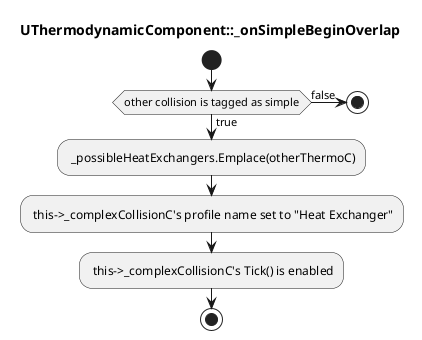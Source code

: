 @startuml
title UThermodynamicComponent::_onSimpleBeginOverlap

start
if (other collision is tagged as simple) then (false)
    stop
else (true)
: _possibleHeatExchangers.Emplace(otherThermoC);
: this->_complexCollisionC's profile name set to "Heat Exchanger";
: this->_complexCollisionC's Tick() is enabled;
endif
stop

@enduml